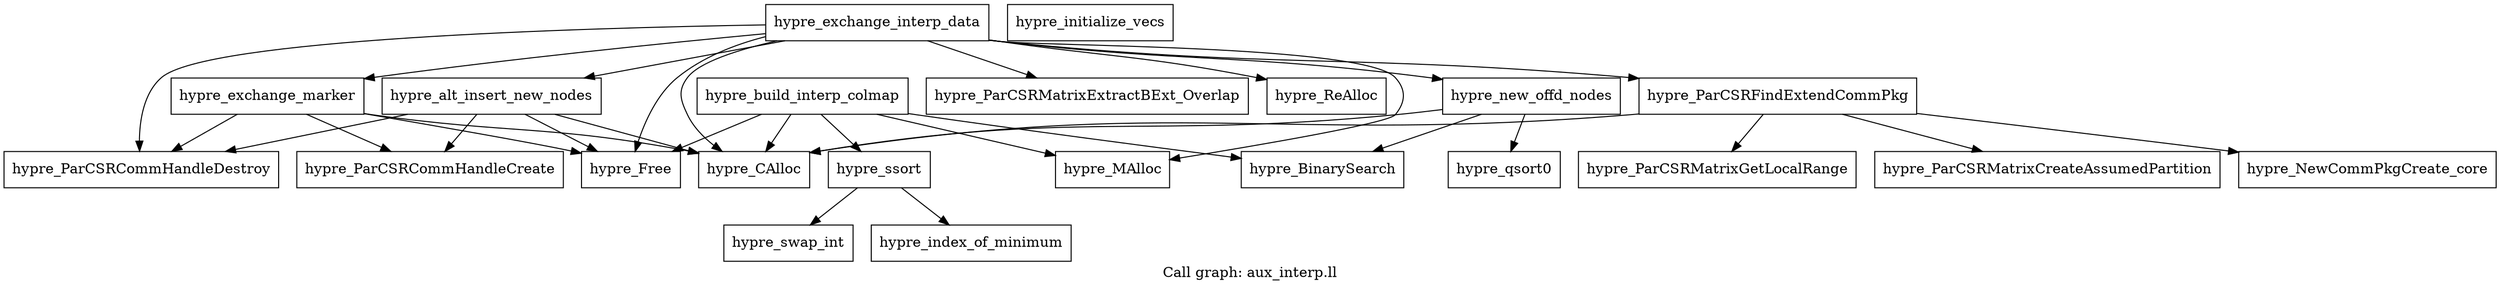 digraph "Call graph: aux_interp.ll" {
	label="Call graph: aux_interp.ll";

	Node0x5557cb635520 [shape=record,label="{hypre_alt_insert_new_nodes}"];
	Node0x5557cb635520 -> Node0x5557cb62ef50;
	Node0x5557cb635520 -> Node0x5557cb616bc0;
	Node0x5557cb635520 -> Node0x5557cb612c40;
	Node0x5557cb635520 -> Node0x5557cb633670;
	Node0x5557cb62ef50 [shape=record,label="{hypre_CAlloc}"];
	Node0x5557cb616bc0 [shape=record,label="{hypre_ParCSRCommHandleCreate}"];
	Node0x5557cb612c40 [shape=record,label="{hypre_ParCSRCommHandleDestroy}"];
	Node0x5557cb633670 [shape=record,label="{hypre_Free}"];
	Node0x5557cb6356b0 [shape=record,label="{hypre_ParCSRFindExtendCommPkg}"];
	Node0x5557cb6356b0 -> Node0x5557cb646d40;
	Node0x5557cb6356b0 -> Node0x5557cb6453e0;
	Node0x5557cb6356b0 -> Node0x5557cb648dd0;
	Node0x5557cb6356b0 -> Node0x5557cb62ef50;
	Node0x5557cb64bca0 [shape=record,label="{hypre_swap_int}"];
	Node0x5557cb6453e0 [shape=record,label="{hypre_ParCSRMatrixCreateAssumedPartition}"];
	Node0x5557cb646d40 [shape=record,label="{hypre_ParCSRMatrixGetLocalRange}"];
	Node0x5557cb62b2f0 [shape=record,label="{hypre_ssort}"];
	Node0x5557cb62b2f0 -> Node0x5557cb64e5e0;
	Node0x5557cb62b2f0 -> Node0x5557cb64bca0;
	Node0x5557cb648dd0 [shape=record,label="{hypre_NewCommPkgCreate_core}"];
	Node0x5557cb64e5e0 [shape=record,label="{hypre_index_of_minimum}"];
	Node0x5557cb647410 [shape=record,label="{hypre_initialize_vecs}"];
	Node0x5557cb613b40 [shape=record,label="{hypre_exchange_marker}"];
	Node0x5557cb613b40 -> Node0x5557cb62ef50;
	Node0x5557cb613b40 -> Node0x5557cb616bc0;
	Node0x5557cb613b40 -> Node0x5557cb612c40;
	Node0x5557cb613b40 -> Node0x5557cb633670;
	Node0x5557cb614300 [shape=record,label="{hypre_exchange_interp_data}"];
	Node0x5557cb614300 -> Node0x5557cb616f80;
	Node0x5557cb614300 -> Node0x5557cb613b40;
	Node0x5557cb614300 -> Node0x5557cb617440;
	Node0x5557cb614300 -> Node0x5557cb633670;
	Node0x5557cb614300 -> Node0x5557cb612c40;
	Node0x5557cb614300 -> Node0x5557cb635520;
	Node0x5557cb614300 -> Node0x5557cb62ef50;
	Node0x5557cb614300 -> Node0x5557cb61cc40;
	Node0x5557cb614300 -> Node0x5557cb636360;
	Node0x5557cb614300 -> Node0x5557cb6356b0;
	Node0x5557cb61ec90 [shape=record,label="{hypre_BinarySearch}"];
	Node0x5557cb61f4c0 [shape=record,label="{hypre_qsort0}"];
	Node0x5557cb616f80 [shape=record,label="{hypre_MAlloc}"];
	Node0x5557cb617440 [shape=record,label="{hypre_ParCSRMatrixExtractBExt_Overlap}"];
	Node0x5557cb636360 [shape=record,label="{hypre_new_offd_nodes}"];
	Node0x5557cb636360 -> Node0x5557cb62ef50;
	Node0x5557cb636360 -> Node0x5557cb61ec90;
	Node0x5557cb636360 -> Node0x5557cb61f4c0;
	Node0x5557cb61cc40 [shape=record,label="{hypre_ReAlloc}"];
	Node0x5557cb623970 [shape=record,label="{hypre_build_interp_colmap}"];
	Node0x5557cb623970 -> Node0x5557cb616f80;
	Node0x5557cb623970 -> Node0x5557cb62ef50;
	Node0x5557cb623970 -> Node0x5557cb61ec90;
	Node0x5557cb623970 -> Node0x5557cb62b2f0;
	Node0x5557cb623970 -> Node0x5557cb633670;
}
